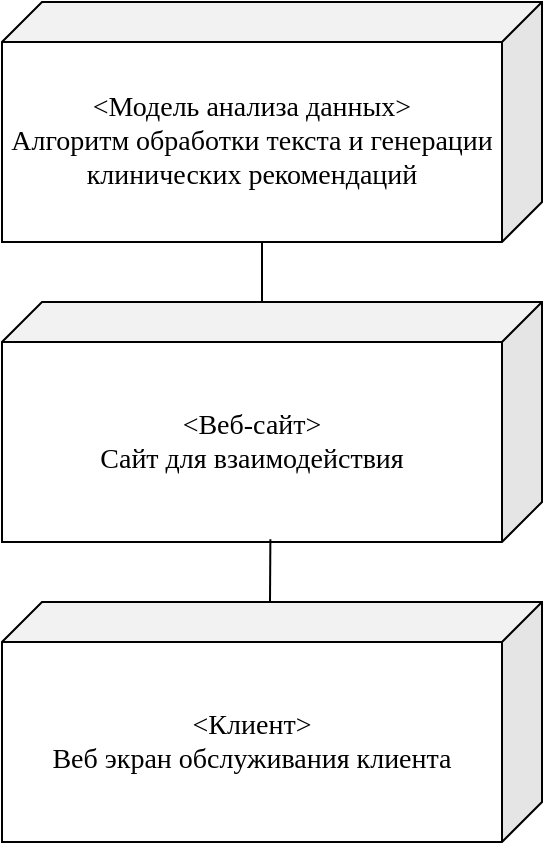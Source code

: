 <mxfile version="21.3.2" type="github">
  <diagram name="Страница 1" id="4M7BHVHj8ChbrLo2adRM">
    <mxGraphModel dx="1219" dy="855" grid="0" gridSize="10" guides="1" tooltips="1" connect="1" arrows="1" fold="1" page="0" pageScale="1" pageWidth="827" pageHeight="1169" math="0" shadow="0">
      <root>
        <mxCell id="0" />
        <mxCell id="1" parent="0" />
        <mxCell id="oL5wm-ASWYAuOiB_xIoU-1" value="&amp;lt;Модель анализа данных&amp;gt;&lt;br style=&quot;font-size: 14px;&quot;&gt;Алгоритм обработки текста и генерации клинических рекомендаций" style="shape=cube;whiteSpace=wrap;html=1;boundedLbl=1;backgroundOutline=1;darkOpacity=0.05;darkOpacity2=0.1;flipV=0;flipH=1;fontFamily=Times New Roman;fontSize=14;" vertex="1" parent="1">
          <mxGeometry x="-360" y="-180" width="270" height="120" as="geometry" />
        </mxCell>
        <mxCell id="oL5wm-ASWYAuOiB_xIoU-3" value="&amp;lt;Веб-сайт&amp;gt;&lt;br style=&quot;font-size: 14px;&quot;&gt;Сайт для взаимодействия" style="shape=cube;whiteSpace=wrap;html=1;boundedLbl=1;backgroundOutline=1;darkOpacity=0.05;darkOpacity2=0.1;flipV=0;flipH=1;fontFamily=Times New Roman;fontSize=14;" vertex="1" parent="1">
          <mxGeometry x="-360" y="-30" width="270" height="120" as="geometry" />
        </mxCell>
        <mxCell id="oL5wm-ASWYAuOiB_xIoU-4" value="&amp;lt;Клиент&amp;gt;&lt;br style=&quot;font-size: 14px;&quot;&gt;Веб экран обслуживания клиента" style="shape=cube;whiteSpace=wrap;html=1;boundedLbl=1;backgroundOutline=1;darkOpacity=0.05;darkOpacity2=0.1;flipV=0;flipH=1;fontFamily=Times New Roman;fontSize=14;" vertex="1" parent="1">
          <mxGeometry x="-360" y="120" width="270" height="120" as="geometry" />
        </mxCell>
        <mxCell id="oL5wm-ASWYAuOiB_xIoU-5" value="" style="endArrow=none;html=1;rounded=0;fontFamily=Times New Roman;fontSize=14;" edge="1" parent="1">
          <mxGeometry width="50" height="50" relative="1" as="geometry">
            <mxPoint x="-230" y="-30" as="sourcePoint" />
            <mxPoint x="-230" y="-60" as="targetPoint" />
          </mxGeometry>
        </mxCell>
        <mxCell id="oL5wm-ASWYAuOiB_xIoU-6" value="" style="endArrow=none;html=1;rounded=0;exitX=0.503;exitY=0.989;exitDx=0;exitDy=0;exitPerimeter=0;fontFamily=Times New Roman;fontSize=14;" edge="1" parent="1" source="oL5wm-ASWYAuOiB_xIoU-3">
          <mxGeometry width="50" height="50" relative="1" as="geometry">
            <mxPoint x="-240" y="90" as="sourcePoint" />
            <mxPoint x="-226" y="120" as="targetPoint" />
          </mxGeometry>
        </mxCell>
      </root>
    </mxGraphModel>
  </diagram>
</mxfile>
